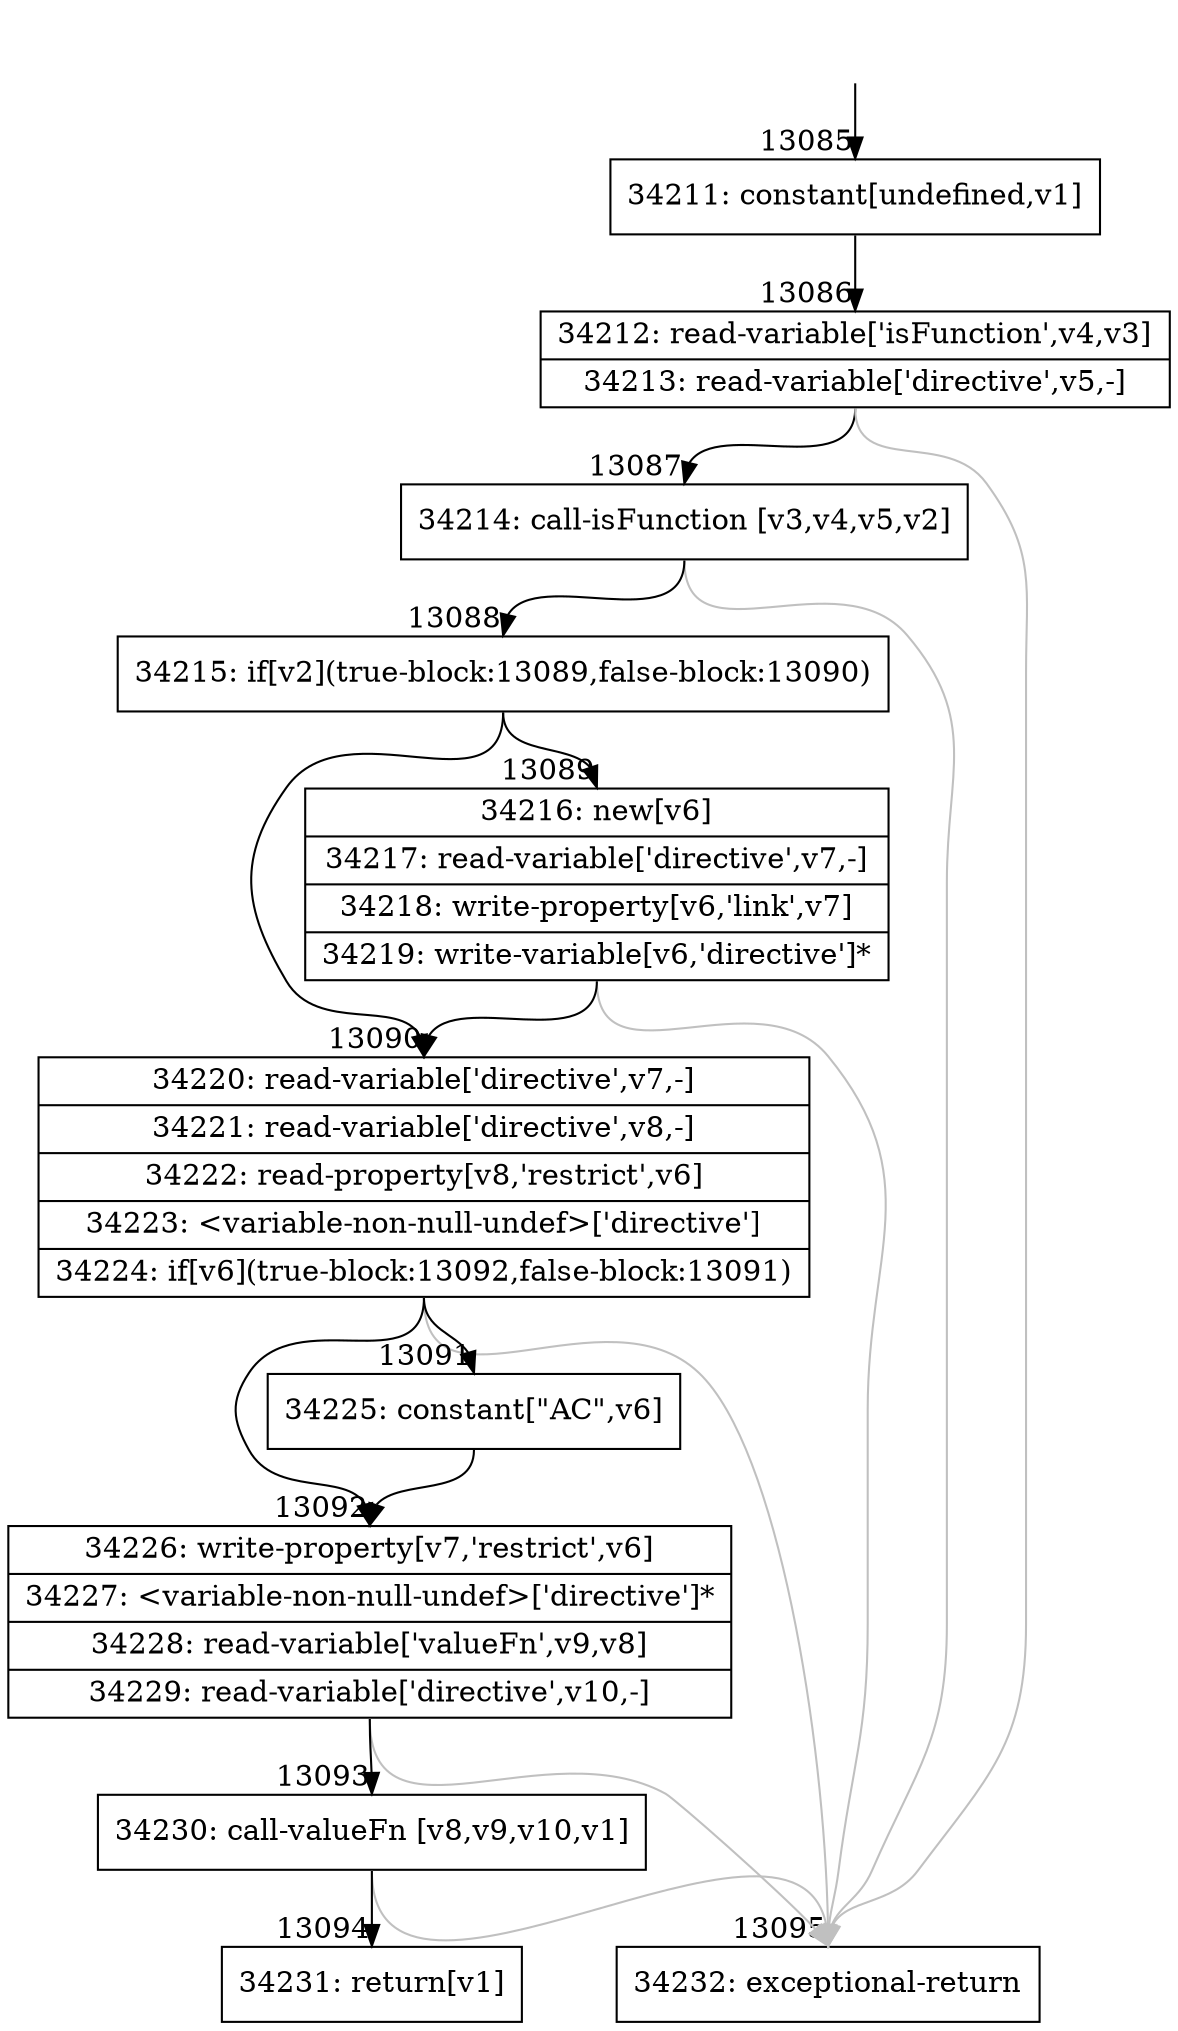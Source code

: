 digraph {
rankdir="TD"
BB_entry1005[shape=none,label=""];
BB_entry1005 -> BB13085 [tailport=s, headport=n, headlabel="    13085"]
BB13085 [shape=record label="{34211: constant[undefined,v1]}" ] 
BB13085 -> BB13086 [tailport=s, headport=n, headlabel="      13086"]
BB13086 [shape=record label="{34212: read-variable['isFunction',v4,v3]|34213: read-variable['directive',v5,-]}" ] 
BB13086 -> BB13087 [tailport=s, headport=n, headlabel="      13087"]
BB13086 -> BB13095 [tailport=s, headport=n, color=gray, headlabel="      13095"]
BB13087 [shape=record label="{34214: call-isFunction [v3,v4,v5,v2]}" ] 
BB13087 -> BB13088 [tailport=s, headport=n, headlabel="      13088"]
BB13087 -> BB13095 [tailport=s, headport=n, color=gray]
BB13088 [shape=record label="{34215: if[v2](true-block:13089,false-block:13090)}" ] 
BB13088 -> BB13089 [tailport=s, headport=n, headlabel="      13089"]
BB13088 -> BB13090 [tailport=s, headport=n, headlabel="      13090"]
BB13089 [shape=record label="{34216: new[v6]|34217: read-variable['directive',v7,-]|34218: write-property[v6,'link',v7]|34219: write-variable[v6,'directive']*}" ] 
BB13089 -> BB13090 [tailport=s, headport=n]
BB13089 -> BB13095 [tailport=s, headport=n, color=gray]
BB13090 [shape=record label="{34220: read-variable['directive',v7,-]|34221: read-variable['directive',v8,-]|34222: read-property[v8,'restrict',v6]|34223: \<variable-non-null-undef\>['directive']|34224: if[v6](true-block:13092,false-block:13091)}" ] 
BB13090 -> BB13092 [tailport=s, headport=n, headlabel="      13092"]
BB13090 -> BB13091 [tailport=s, headport=n, headlabel="      13091"]
BB13090 -> BB13095 [tailport=s, headport=n, color=gray]
BB13091 [shape=record label="{34225: constant[\"AC\",v6]}" ] 
BB13091 -> BB13092 [tailport=s, headport=n]
BB13092 [shape=record label="{34226: write-property[v7,'restrict',v6]|34227: \<variable-non-null-undef\>['directive']*|34228: read-variable['valueFn',v9,v8]|34229: read-variable['directive',v10,-]}" ] 
BB13092 -> BB13093 [tailport=s, headport=n, headlabel="      13093"]
BB13092 -> BB13095 [tailport=s, headport=n, color=gray]
BB13093 [shape=record label="{34230: call-valueFn [v8,v9,v10,v1]}" ] 
BB13093 -> BB13094 [tailport=s, headport=n, headlabel="      13094"]
BB13093 -> BB13095 [tailport=s, headport=n, color=gray]
BB13094 [shape=record label="{34231: return[v1]}" ] 
BB13095 [shape=record label="{34232: exceptional-return}" ] 
//#$~ 19374
}
